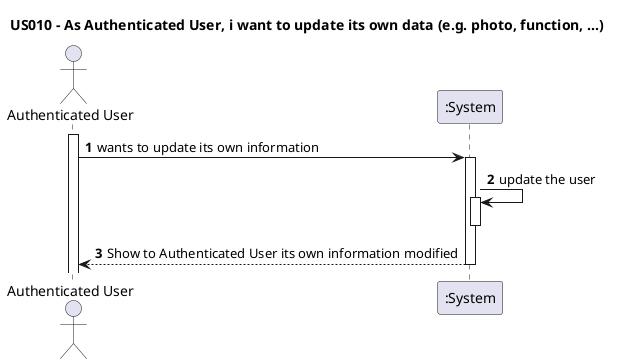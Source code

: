 @startuml
'https://plantuml.com/sequence-diagram

title US010 - As Authenticated User, i want to update its own data (e.g. photo, function, ...)

autoactivate on
autonumber

actor "Authenticated User" as User
participant ":System" as System

activate User

User -> System: wants to update its own information
System->System: update the user
deactivate System
System-->User: Show to Authenticated User its own information modified

@enduml